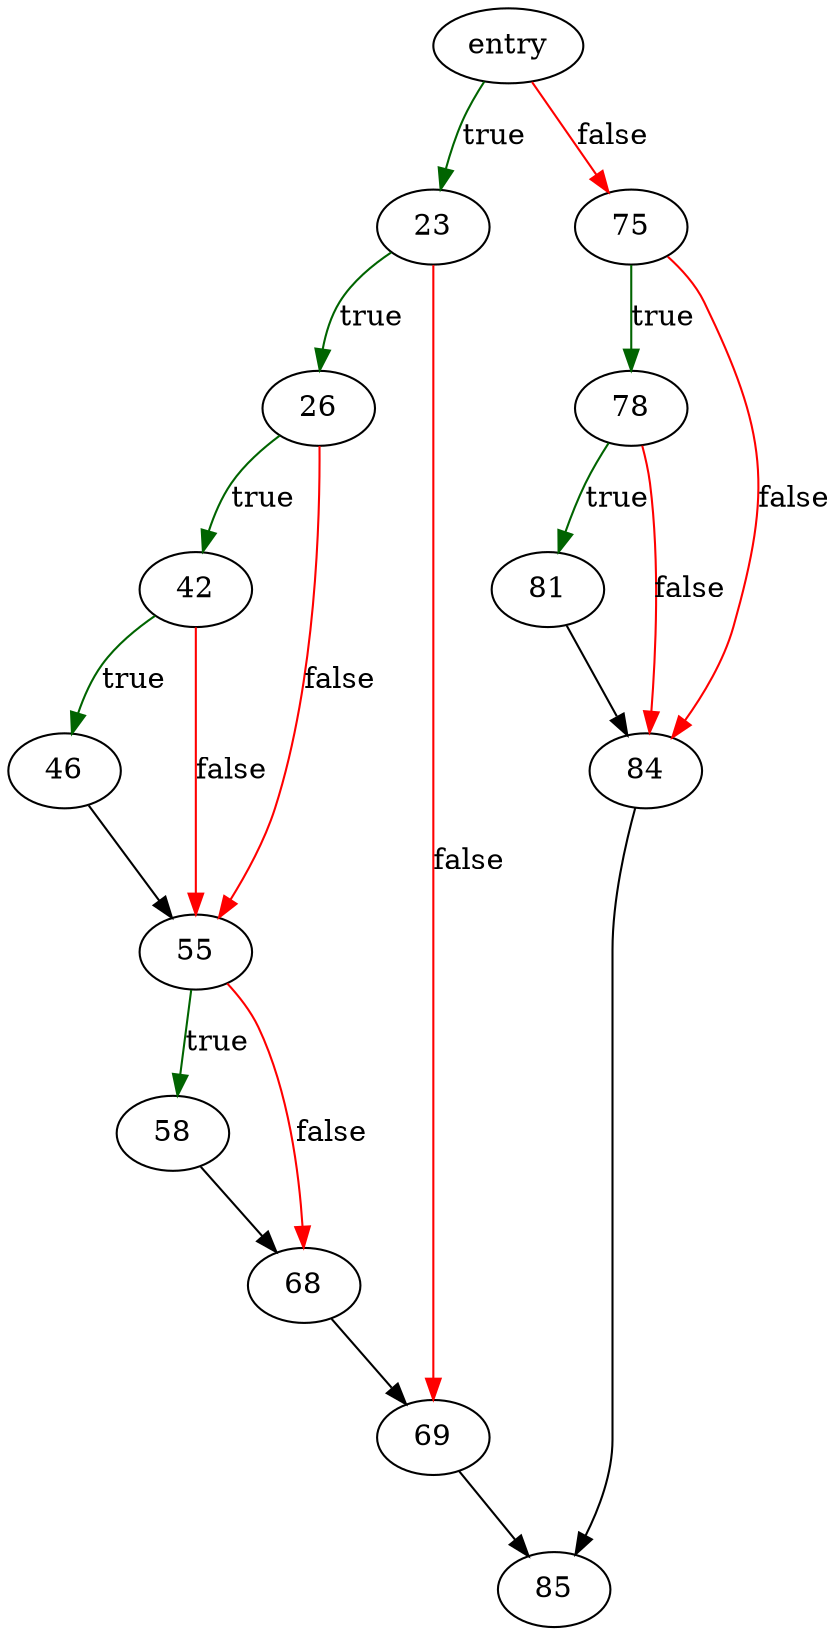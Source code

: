 digraph "bindText" {
	// Node definitions.
	6 [label=entry];
	23;
	26;
	42;
	46;
	55;
	58;
	68;
	69;
	75;
	78;
	81;
	84;
	85;

	// Edge definitions.
	6 -> 23 [
		color=darkgreen
		label=true
	];
	6 -> 75 [
		color=red
		label=false
	];
	23 -> 26 [
		color=darkgreen
		label=true
	];
	23 -> 69 [
		color=red
		label=false
	];
	26 -> 42 [
		color=darkgreen
		label=true
	];
	26 -> 55 [
		color=red
		label=false
	];
	42 -> 46 [
		color=darkgreen
		label=true
	];
	42 -> 55 [
		color=red
		label=false
	];
	46 -> 55;
	55 -> 58 [
		color=darkgreen
		label=true
	];
	55 -> 68 [
		color=red
		label=false
	];
	58 -> 68;
	68 -> 69;
	69 -> 85;
	75 -> 78 [
		color=darkgreen
		label=true
	];
	75 -> 84 [
		color=red
		label=false
	];
	78 -> 81 [
		color=darkgreen
		label=true
	];
	78 -> 84 [
		color=red
		label=false
	];
	81 -> 84;
	84 -> 85;
}